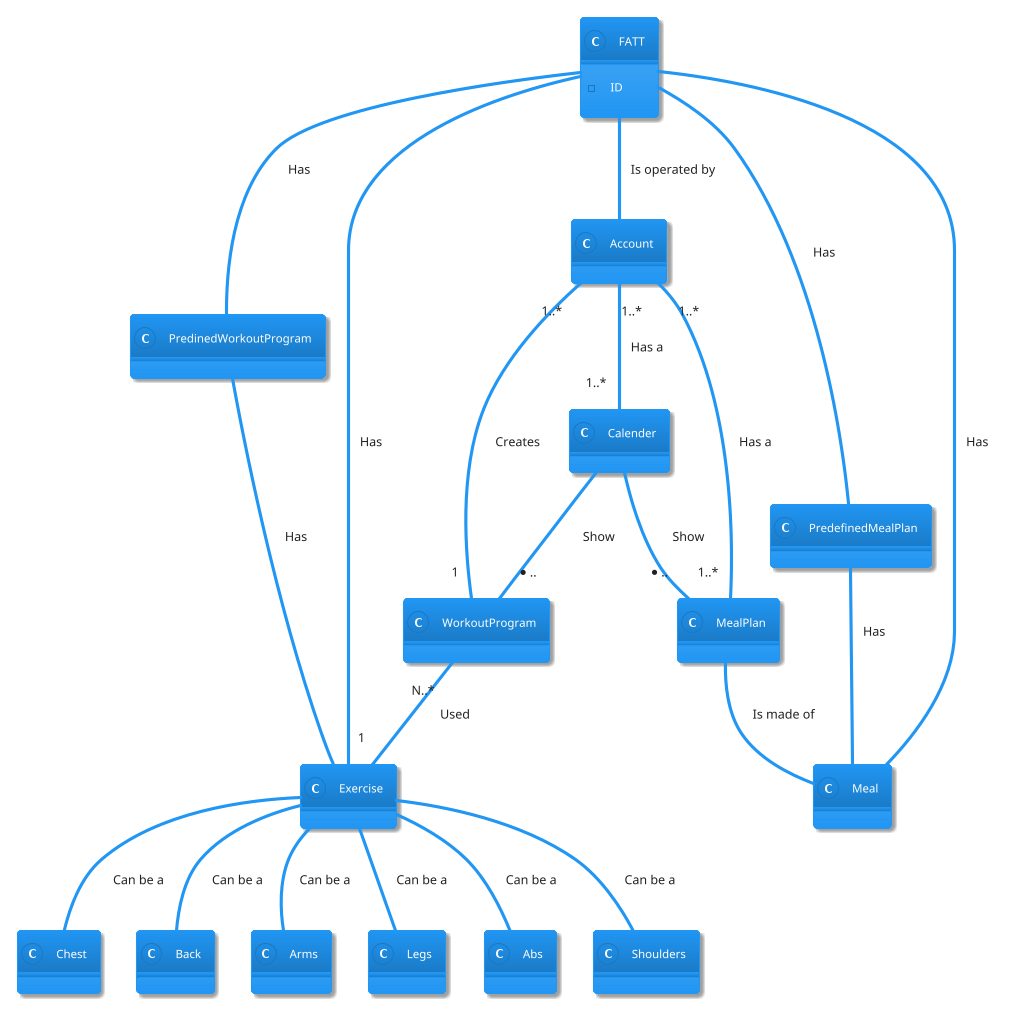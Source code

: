 @startuml
' !theme carbon-gray
' !theme plain
' !theme aws-orange
!theme materia

class Account {
}


Class WorkoutProgram {
}

class PredinedWorkoutProgram {
}

class Exercise {
}

class Chest {
}

class Back {
}

class Arms {
}

class Legs {

}

class Abs{
    
}

class Shoulders {

}

class MealPlan {

}

class PredefinedMealPlan {

}

class Meal {
}

class Calender {
}

Class FATT {
    - ID
}

FATT -- Account : Is operated by 
FATT -- Exercise : Has 
FATT -- Meal : Has 
FATT -- PredefinedMealPlan : Has
FATT -- PredinedWorkoutProgram : Has 


Account "1..*" -- "1..*" MealPlan : Has a 
Account "1..*" -- "1..*" Calender : Has a
Account "1..*" -- "1" WorkoutProgram : Creates


MealPlan -- Meal : Is made of
PredefinedMealPlan -- Meal : Has
PredinedWorkoutProgram -- Exercise : Has


WorkoutProgram "N..*" -- "1" Exercise : Used  

Exercise -- Chest : Can be a
Exercise -- Back : Can be a
Exercise -- Arms : Can be a
Exercise -- Legs : Can be a
Exercise -- Shoulders : Can be a
Exercise -- Abs : Can be a 

Calender -- "*.." WorkoutProgram : Show
Calender --  "*.." MealPlan : Show






@enduml
